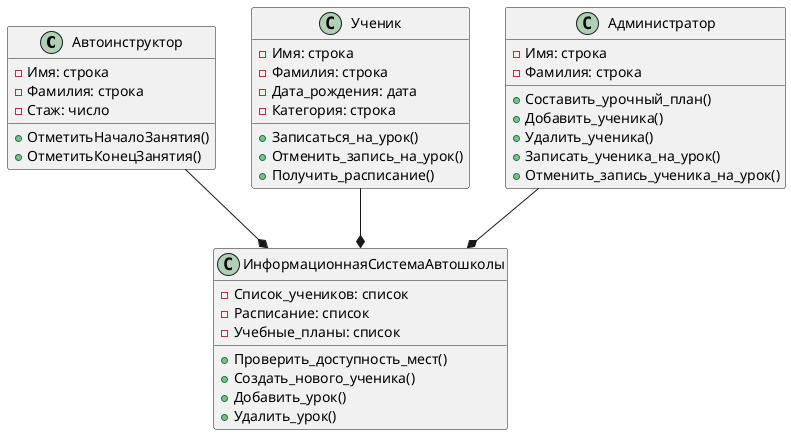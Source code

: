 @startuml
class Автоинструктор {
  - Имя: строка
  - Фамилия: строка
  - Стаж: число
  + ОтметитьНачалоЗанятия()
  + ОтметитьКонецЗанятия()
}

class Ученик {
  - Имя: строка
  - Фамилия: строка
  - Дата_рождения: дата
  - Категория: строка
  + Записаться_на_урок()
  + Отменить_запись_на_урок()
  + Получить_расписание()
}

class Администратор {
  - Имя: строка
  - Фамилия: строка
  + Составить_урочный_план()
  + Добавить_ученика()
  + Удалить_ученика()
  + Записать_ученика_на_урок()
  + Отменить_запись_ученика_на_урок()
}

class ИнформационнаяСистемаАвтошколы {
  - Список_учеников: список
  - Расписание: список
  - Учебные_планы: список
  + Проверить_доступность_мест()
  + Создать_нового_ученика()
  + Добавить_урок()
  + Удалить_урок()
}

Автоинструктор --* ИнформационнаяСистемаАвтошколы
Ученик --* ИнформационнаяСистемаАвтошколы
Администратор --* ИнформационнаяСистемаАвтошколы
@enduml
